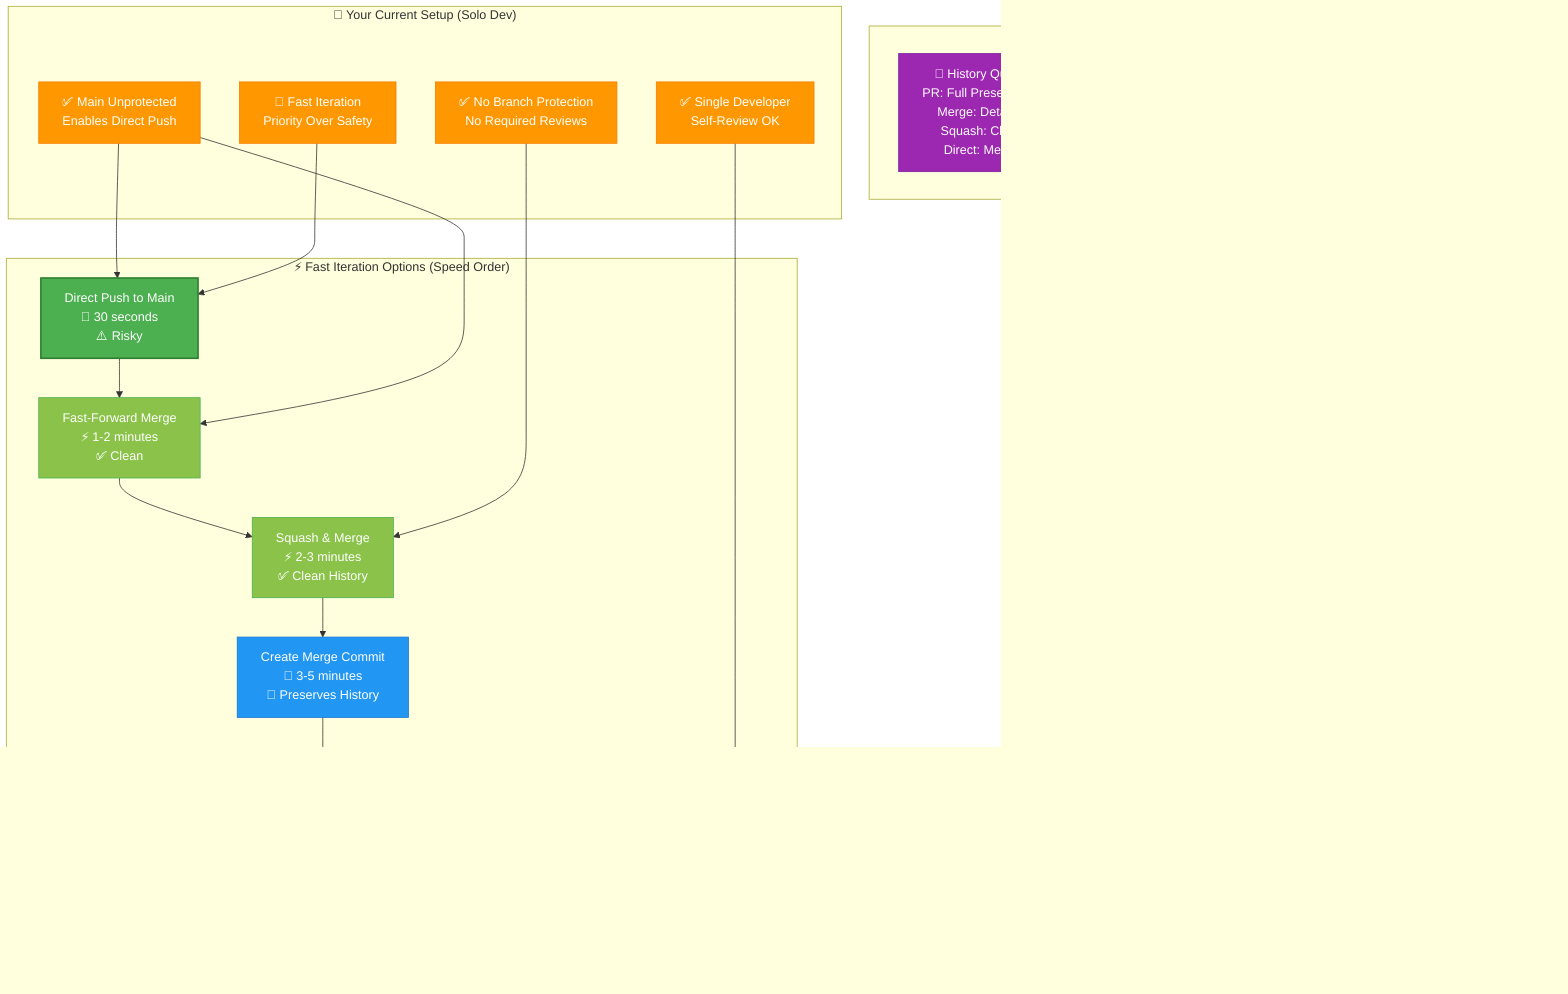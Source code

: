 graph TD
    %% Define styles first
    classDef fastest fill:#4caf50,stroke:#2e7d32,color:#ffffff,stroke-width:2px
    classDef fast fill:#8bc34a,stroke:#4caf50,color:#ffffff
    classDef standard fill:#2196f3,stroke:#1976d2,color:#ffffff
    classDef risky fill:#f44336,stroke:#d32f2f,color:#ffffff,stroke-dasharray: 5 5
    classDef setup fill:#ff9800,stroke:#f57c00,color:#ffffff
    classDef tradeOff fill:#9c27b0,stroke:#7b1fa2,color:#ffffff

    subgraph "⚡ Fast Iteration Options (Speed Order)"
        DIRECT[Direct Push to Main<br/>🚀 30 seconds<br/>⚠️ Risky]
        FAST_FORWARD[Fast-Forward Merge<br/>⚡ 1-2 minutes<br/>✅ Clean]
        SQUASH[Squash & Merge<br/>⚡ 2-3 minutes<br/>✅ Clean History]
        MERGE[Create Merge Commit<br/>🔵 3-5 minutes<br/>📝 Preserves History]
        REBASE[Rebase & Merge<br/>🔵 4-6 minutes<br/>📋 Linear History]
        PR[GitHub Pull Request<br/>🔵 5-10 minutes<br/>🛡️ Full Review]
    end

    subgraph "📊 Speed vs Safety Trade-off"
        SPEED[⚡ Speed Priority<br/>Direct: 30s<br/>Fast-Forward: 1-2min<br/>Squash: 2-3min]
        SAFETY[🛡️ Safety Priority<br/>PR: Highest<br/>Squash: High<br/>Merge: Medium<br/>Direct: Lowest]
        HISTORY[📝 History Quality<br/>PR: Full Preservation<br/>Merge: Detailed<br/>Squash: Clean<br/>Direct: Messy]
    end

    subgraph "🎯 Your Current Setup (Solo Dev)"
        UNPROTECTED[✅ Main Unprotected<br/>Enables Direct Push]
        NO_PROTECTION[✅ No Branch Protection<br/>No Required Reviews]
        SINGLE_DEV[✅ Single Developer<br/>Self-Review OK]
        FAST_ITERATE[🎯 Fast Iteration<br/>Priority Over Safety]
    end

    %% Speed progression (fastest to slowest)
    DIRECT --> FAST_FORWARD
    FAST_FORWARD --> SQUASH
    SQUASH --> MERGE
    MERGE --> REBASE
    REBASE --> PR

    %% Trade-off relationships
    SPEED -->|vs| SAFETY
    SAFETY -->|vs| SPEED
    HISTORY -->|vs| SPEED

    %% Your setup enables these fast options
    UNPROTECTED --> DIRECT
    UNPROTECTED --> FAST_FORWARD
    NO_PROTECTION --> SQUASH
    SINGLE_DEV --> PR
    FAST_ITERATE --> DIRECT

    %% Apply styles
    class DIRECT fastest
    class FAST_FORWARD,SQUASH fast
    class MERGE,REBASE,PR standard
    class UNPROTECTED,NO_PROTECTION,SINGLE_DEV,FAST_ITERATE setup
    class SPEED,SAFETY,HISTORY tradeOff
